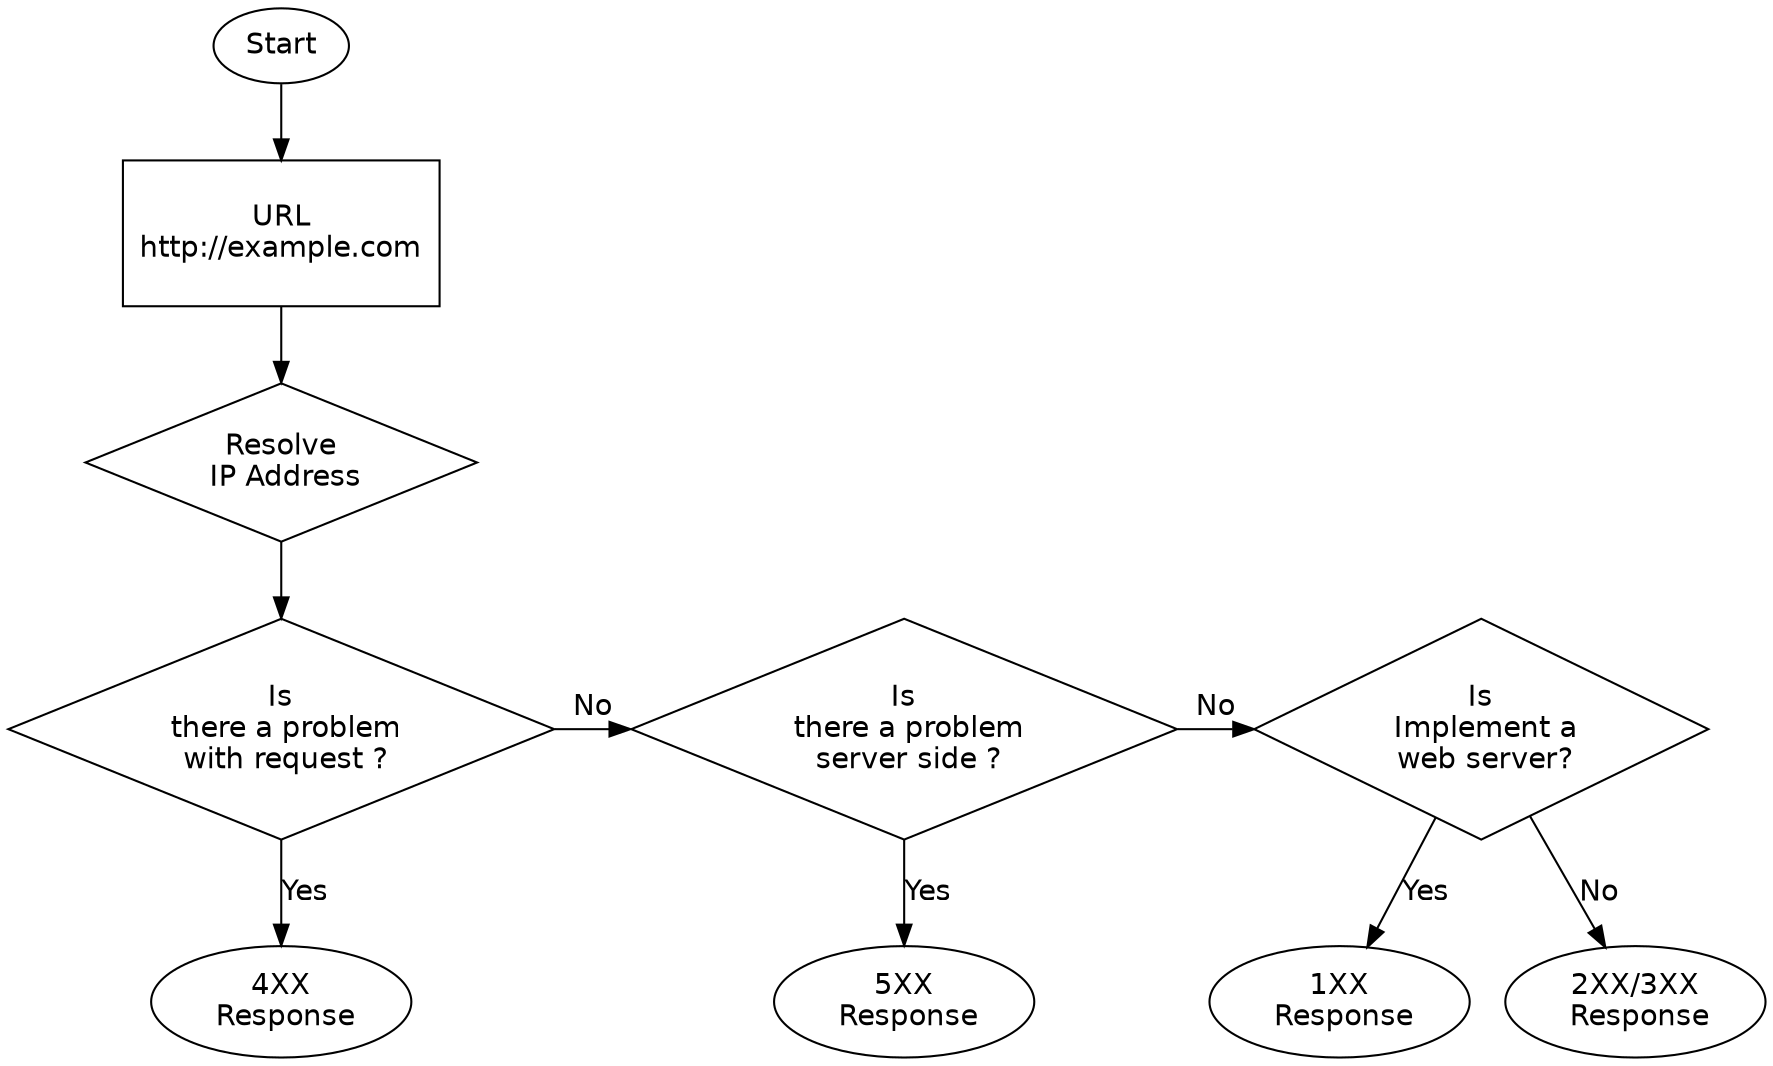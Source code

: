 digraph G {
  node [fontname = "helvetica"];
  edge [fontname = "helvetica"];

  fontsize="40"

  start [
    label = "Start\n";
    shape = oval;
  ];
  input [
    label = "\nURL\nhttp://example.com\n\n";
    shape = rect;
  ];
  findip [
    label = "Resolve\n IP Address";
    shape = diamond;
  ];
  p1 [
    label = "Is\n there a problem\n with request ?";
    shape = diamond;
  ];
  p2 [
    label = "Is\n there a problem\n server side ?";
    shape = diamond;
  ];
  p3 [
    label = "Is\n Implement a\n web server?";
    shape = diamond;
  ];
  r1 [
    label = "4XX\n Response";
    shape = oval;
  ];
  r2 [
    label = "5XX\n Response";
    shape = oval;
  ];
  r3 [
    label = "1XX\n Response";
    shape = oval;
  ];
  r4 [
    label = "2XX/3XX\n Response";
    shape = oval;
  ];


  start -> input;
  input -> findip;
  findip -> p1;
  p1 -> p2[ label = "No" ];
  p1 -> r1[ label = "Yes" ];
  p2 -> p3[ label = "No" ];
  p2 -> r2[ label = "Yes" ];
  p3 -> r3[ label = "Yes" ];
  p3 -> r4[ label = "No" ];
  {
    rank=same;
  p1; p2; p3;
  }
  {
    rank=same;
    r1; r2; r3; r4;
  }

}
